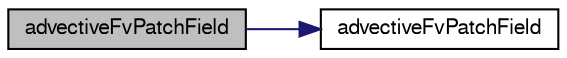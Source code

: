 digraph "advectiveFvPatchField"
{
  bgcolor="transparent";
  edge [fontname="FreeSans",fontsize="10",labelfontname="FreeSans",labelfontsize="10"];
  node [fontname="FreeSans",fontsize="10",shape=record];
  rankdir="LR";
  Node312 [label="advectiveFvPatchField",height=0.2,width=0.4,color="black", fillcolor="grey75", style="filled", fontcolor="black"];
  Node312 -> Node313 [color="midnightblue",fontsize="10",style="solid",fontname="FreeSans"];
  Node313 [label="advectiveFvPatchField",height=0.2,width=0.4,color="black",URL="$a22066.html#a3a4545613ae40ef76ad1664be8d51ee7",tooltip="Construct from patch and internal field. "];
}
